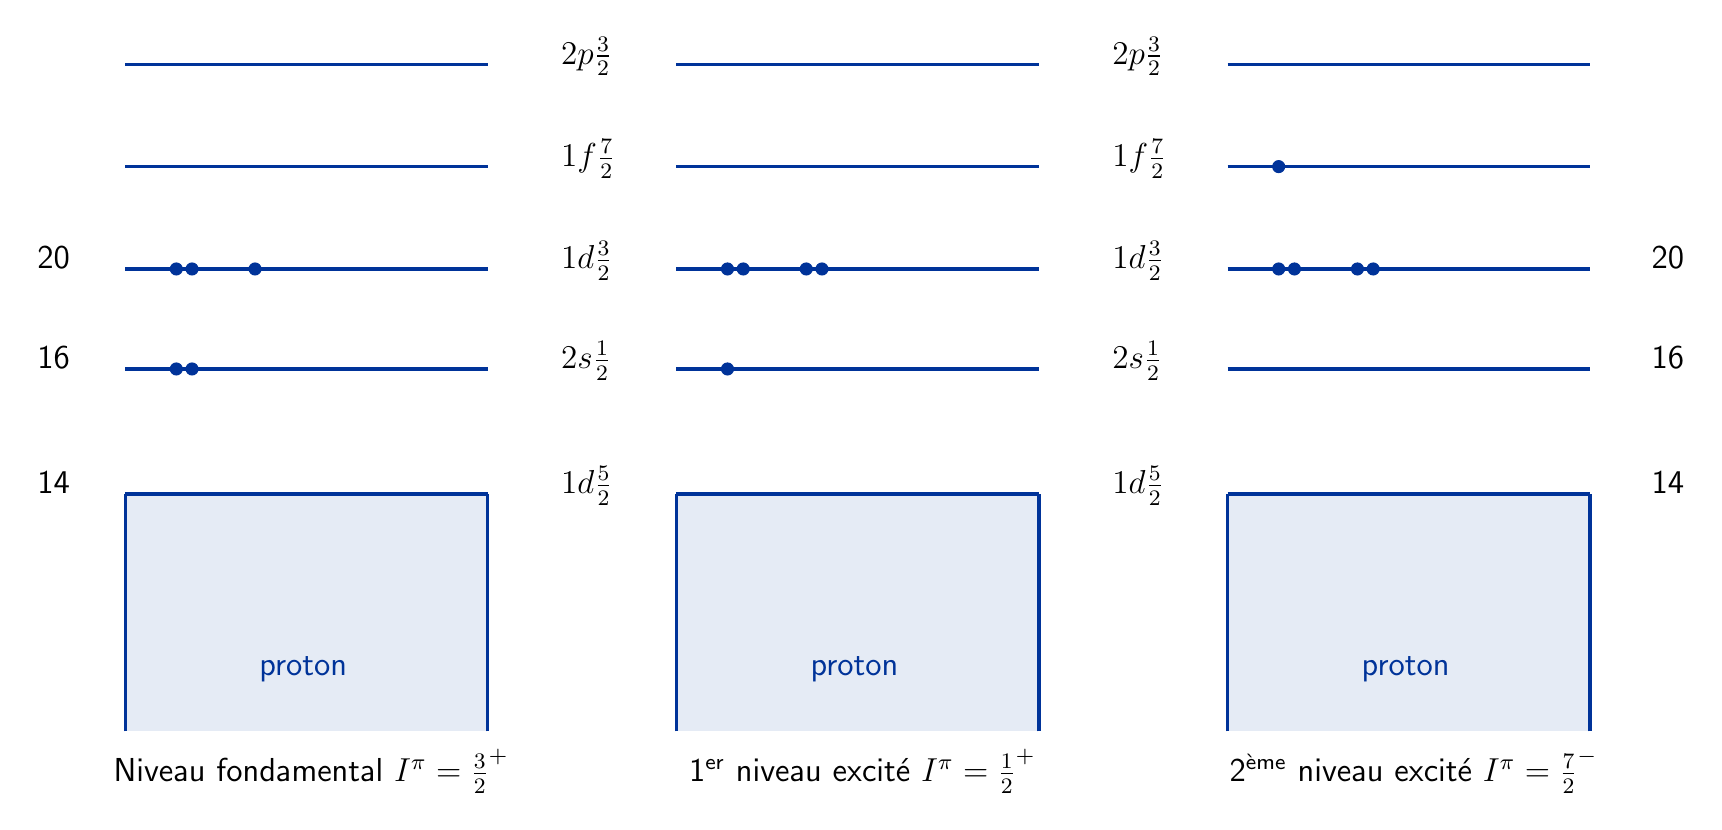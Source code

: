 \begin{tikzpicture}[y=-1cm]
  \sf
  \definecolor{red}{RGB}{221,42,43}
  \definecolor{green}{RGB}{105,182,40}
  \definecolor{blue}{RGB}{0,51,153}
  \definecolor{orange}{RGB}{192,128,64}

  \fill[blue!10] (5.239,10.001) rectangle (9.842,13.018);
  \draw[blue, very thick] (5.239,13.018) -- (5.239,10.001);
  \draw[blue, very thick] (9.842,13.018) -- (9.842,10.001);
  \draw[blue, very thick] (5.239,10.001) -- (9.842,10.001);
  \draw[blue, very thick] (5.239,8.414) -- (9.842,8.414);
  \draw[blue, very thick] (5.239,7.144) -- (9.842,7.144);
  \draw[blue, very thick] (5.239,5.844) -- (9.842,5.844);
  \draw[blue, very thick] (5.239,4.544) -- (9.842,4.544);

  \begin{scope}[xshift=-10pt]
    \draw[blue,fill=blue] (6.239,8.414) circle (0.076cm);
    \draw[blue,fill=blue] (6.439,8.414) circle (0.076cm);
    \draw[blue,fill=blue] (6.239,7.144) circle (0.076cm);
    \draw[blue,fill=blue] (6.439,7.144) circle (0.076cm);
    \draw[blue,fill=blue] (7.239,7.144) circle (0.076cm);
    %% \draw[blue,fill=blue] (8.439,8.414) circle (0.076cm);
    %% \draw[blue,fill=blue] (9.239,8.414) circle (0.076cm);
  \end{scope}

  \begin{scope}[xshift=7cm]
    \path (3.651,4.544) node[text=black,anchor=base west] {\large{}$2p\tfrac{3}{2}$};
    \path (3.651,5.844) node[text=black,anchor=base west] {\large{}$1f\tfrac{7}{2}$};
    \path (3.651,7.144) node[text=black,anchor=base west] {\large{}$1d\tfrac{3}{2}$};
    \path (3.651,8.414) node[text=black,anchor=base west] {\large{}$2s\tfrac{1}{2}$};
    \path (3.651,10.001) node[text=black,anchor=base west] {\large{}$1d\tfrac{5}{2}$};
  \end{scope}

  \path (7.5,12.224) node[text=blue] {\large{}proton};

  \path (7.6,13.524) node[text=black] {\large{}Niveau fondamental $I^\pi=\tfrac{3}{2}^+$};

  \path (4,7.144) node[text=black,anchor=base west] {\large{}20};
  \path (4,8.414) node[text=black,anchor=base west] {\large{}16};
  \path (4,10.001) node[text=black,anchor=base west] {\large{}14};

  \begin{scope}[xshift=7cm]
    \fill[blue!10] (5.239,10.001) rectangle (9.842,13.018);
    \draw[blue, very thick] (5.239,13.018) -- (5.239,10.001);
    \draw[blue, very thick] (9.842,13.018) -- (9.842,10.001);
    \draw[blue, very thick] (5.239,10.001) -- (9.842,10.001);
    \draw[blue, very thick] (5.239,8.414) -- (9.842,8.414);
    \draw[blue, very thick] (5.239,7.144) -- (9.842,7.144);
    \draw[blue, very thick] (5.239,5.844) -- (9.842,5.844);
    \draw[blue, very thick] (5.239,4.544) -- (9.842,4.544);

    \begin{scope}[xshift=-10pt]
      \draw[blue,fill=blue] (6.239,8.414) circle (0.076cm);
      \draw[blue,fill=blue] (7.439,7.144) circle (0.076cm);
      \draw[blue,fill=blue] (6.239,7.144) circle (0.076cm);
      \draw[blue,fill=blue] (6.439,7.144) circle (0.076cm);
      \draw[blue,fill=blue] (7.239,7.144) circle (0.076cm);
      %% \draw[blue,fill=blue] (8.439,8.414) circle (0.076cm);
      %% \draw[blue,fill=blue] (9.239,8.414) circle (0.076cm);
    \end{scope}

    \begin{scope}[xshift=7cm]
      \path (3.651,4.544) node[text=black,anchor=base west] {\large{}$2p\tfrac{3}{2}$};
      \path (3.651,5.844) node[text=black,anchor=base west] {\large{}$1f\tfrac{7}{2}$};
      \path (3.651,7.144) node[text=black,anchor=base west] {\large{}$1d\tfrac{3}{2}$};
      \path (3.651,8.414) node[text=black,anchor=base west] {\large{}$2s\tfrac{1}{2}$};
      \path (3.651,10.001) node[text=black,anchor=base west] {\large{}$1d\tfrac{5}{2}$};
    \end{scope}

    \path (7.5,12.224) node[text=blue] {\large{}proton};

    \path (7.6,13.524) node[text=black] {\large{1$^\text{er}$ niveau excité $I^\pi=\tfrac{1}{2}^+$}};

  \end{scope}

  \begin{scope}[xshift=14cm]
    \fill[blue!10] (5.239,10.001) rectangle (9.842,13.018);
    \draw[blue, very thick] (5.239,13.018) -- (5.239,10.001);
    \draw[blue, very thick] (9.842,13.018) -- (9.842,10.001);
    \draw[blue, very thick] (5.239,10.001) -- (9.842,10.001);
    \draw[blue, very thick] (5.239,8.414) -- (9.842,8.414);
    \draw[blue, very thick] (5.239,7.144) -- (9.842,7.144);
    \draw[blue, very thick] (5.239,5.844) -- (9.842,5.844);
    \draw[blue, very thick] (5.239,4.544) -- (9.842,4.544);

    \begin{scope}[xshift=-10pt]
      \draw[blue,fill=blue] (6.239,5.844) circle (0.076cm);
      \draw[blue,fill=blue] (7.439,7.144) circle (0.076cm);
      \draw[blue,fill=blue] (6.239,7.144) circle (0.076cm);
      \draw[blue,fill=blue] (6.439,7.144) circle (0.076cm);
      \draw[blue,fill=blue] (7.239,7.144) circle (0.076cm);
      %% \draw[blue,fill=blue] (8.439,8.414) circle (0.076cm);
      %% \draw[blue,fill=blue] (9.239,8.414) circle (0.076cm);
    \end{scope}

    \begin{scope}[xshift=6.5cm]
      \path (4,7.144) node[text=black,anchor=base west] {\large{}20};
      \path (4,8.414) node[text=black,anchor=base west] {\large{}16};
      \path (4,10.001) node[text=black,anchor=base west] {\large{}14};
    \end{scope}

    \path (7.5,12.224) node[text=blue] {\large{}proton};

    \path (7.6,13.524) node[text=black] {\large{2$^\text{ème}$ niveau excité $I^\pi=\tfrac{7}{2}^-$}};

  \end{scope}

\end{tikzpicture}%

%% Configure (x)emacs for this file ...
%% Local Variables:
%% mode: latex
%% End:
